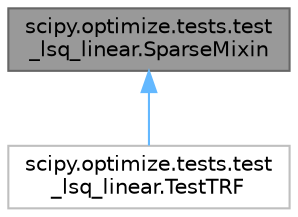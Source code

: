 digraph "scipy.optimize.tests.test_lsq_linear.SparseMixin"
{
 // LATEX_PDF_SIZE
  bgcolor="transparent";
  edge [fontname=Helvetica,fontsize=10,labelfontname=Helvetica,labelfontsize=10];
  node [fontname=Helvetica,fontsize=10,shape=box,height=0.2,width=0.4];
  Node1 [id="Node000001",label="scipy.optimize.tests.test\l_lsq_linear.SparseMixin",height=0.2,width=0.4,color="gray40", fillcolor="grey60", style="filled", fontcolor="black",tooltip=" "];
  Node1 -> Node2 [id="edge1_Node000001_Node000002",dir="back",color="steelblue1",style="solid",tooltip=" "];
  Node2 [id="Node000002",label="scipy.optimize.tests.test\l_lsq_linear.TestTRF",height=0.2,width=0.4,color="grey75", fillcolor="white", style="filled",URL="$d7/d97/classscipy_1_1optimize_1_1tests_1_1test__lsq__linear_1_1TestTRF.html",tooltip=" "];
}
